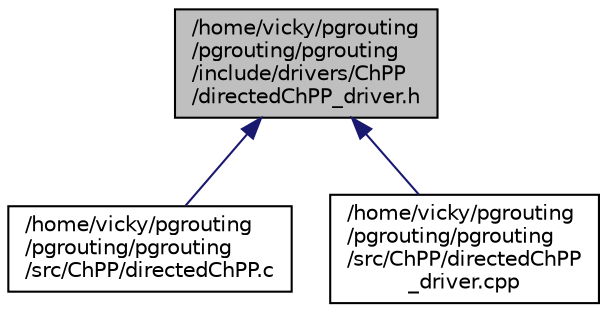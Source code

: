 digraph "/home/vicky/pgrouting/pgrouting/pgrouting/include/drivers/ChPP/directedChPP_driver.h"
{
  edge [fontname="Helvetica",fontsize="10",labelfontname="Helvetica",labelfontsize="10"];
  node [fontname="Helvetica",fontsize="10",shape=record];
  Node1 [label="/home/vicky/pgrouting\l/pgrouting/pgrouting\l/include/drivers/ChPP\l/directedChPP_driver.h",height=0.2,width=0.4,color="black", fillcolor="grey75", style="filled", fontcolor="black"];
  Node1 -> Node2 [dir="back",color="midnightblue",fontsize="10",style="solid",fontname="Helvetica"];
  Node2 [label="/home/vicky/pgrouting\l/pgrouting/pgrouting\l/src/ChPP/directedChPP.c",height=0.2,width=0.4,color="black", fillcolor="white", style="filled",URL="$directedChPP_8c.html",tooltip="Connecting code with postgres. "];
  Node1 -> Node3 [dir="back",color="midnightblue",fontsize="10",style="solid",fontname="Helvetica"];
  Node3 [label="/home/vicky/pgrouting\l/pgrouting/pgrouting\l/src/ChPP/directedChPP\l_driver.cpp",height=0.2,width=0.4,color="black", fillcolor="white", style="filled",URL="$directedChPP__driver_8cpp.html"];
}
